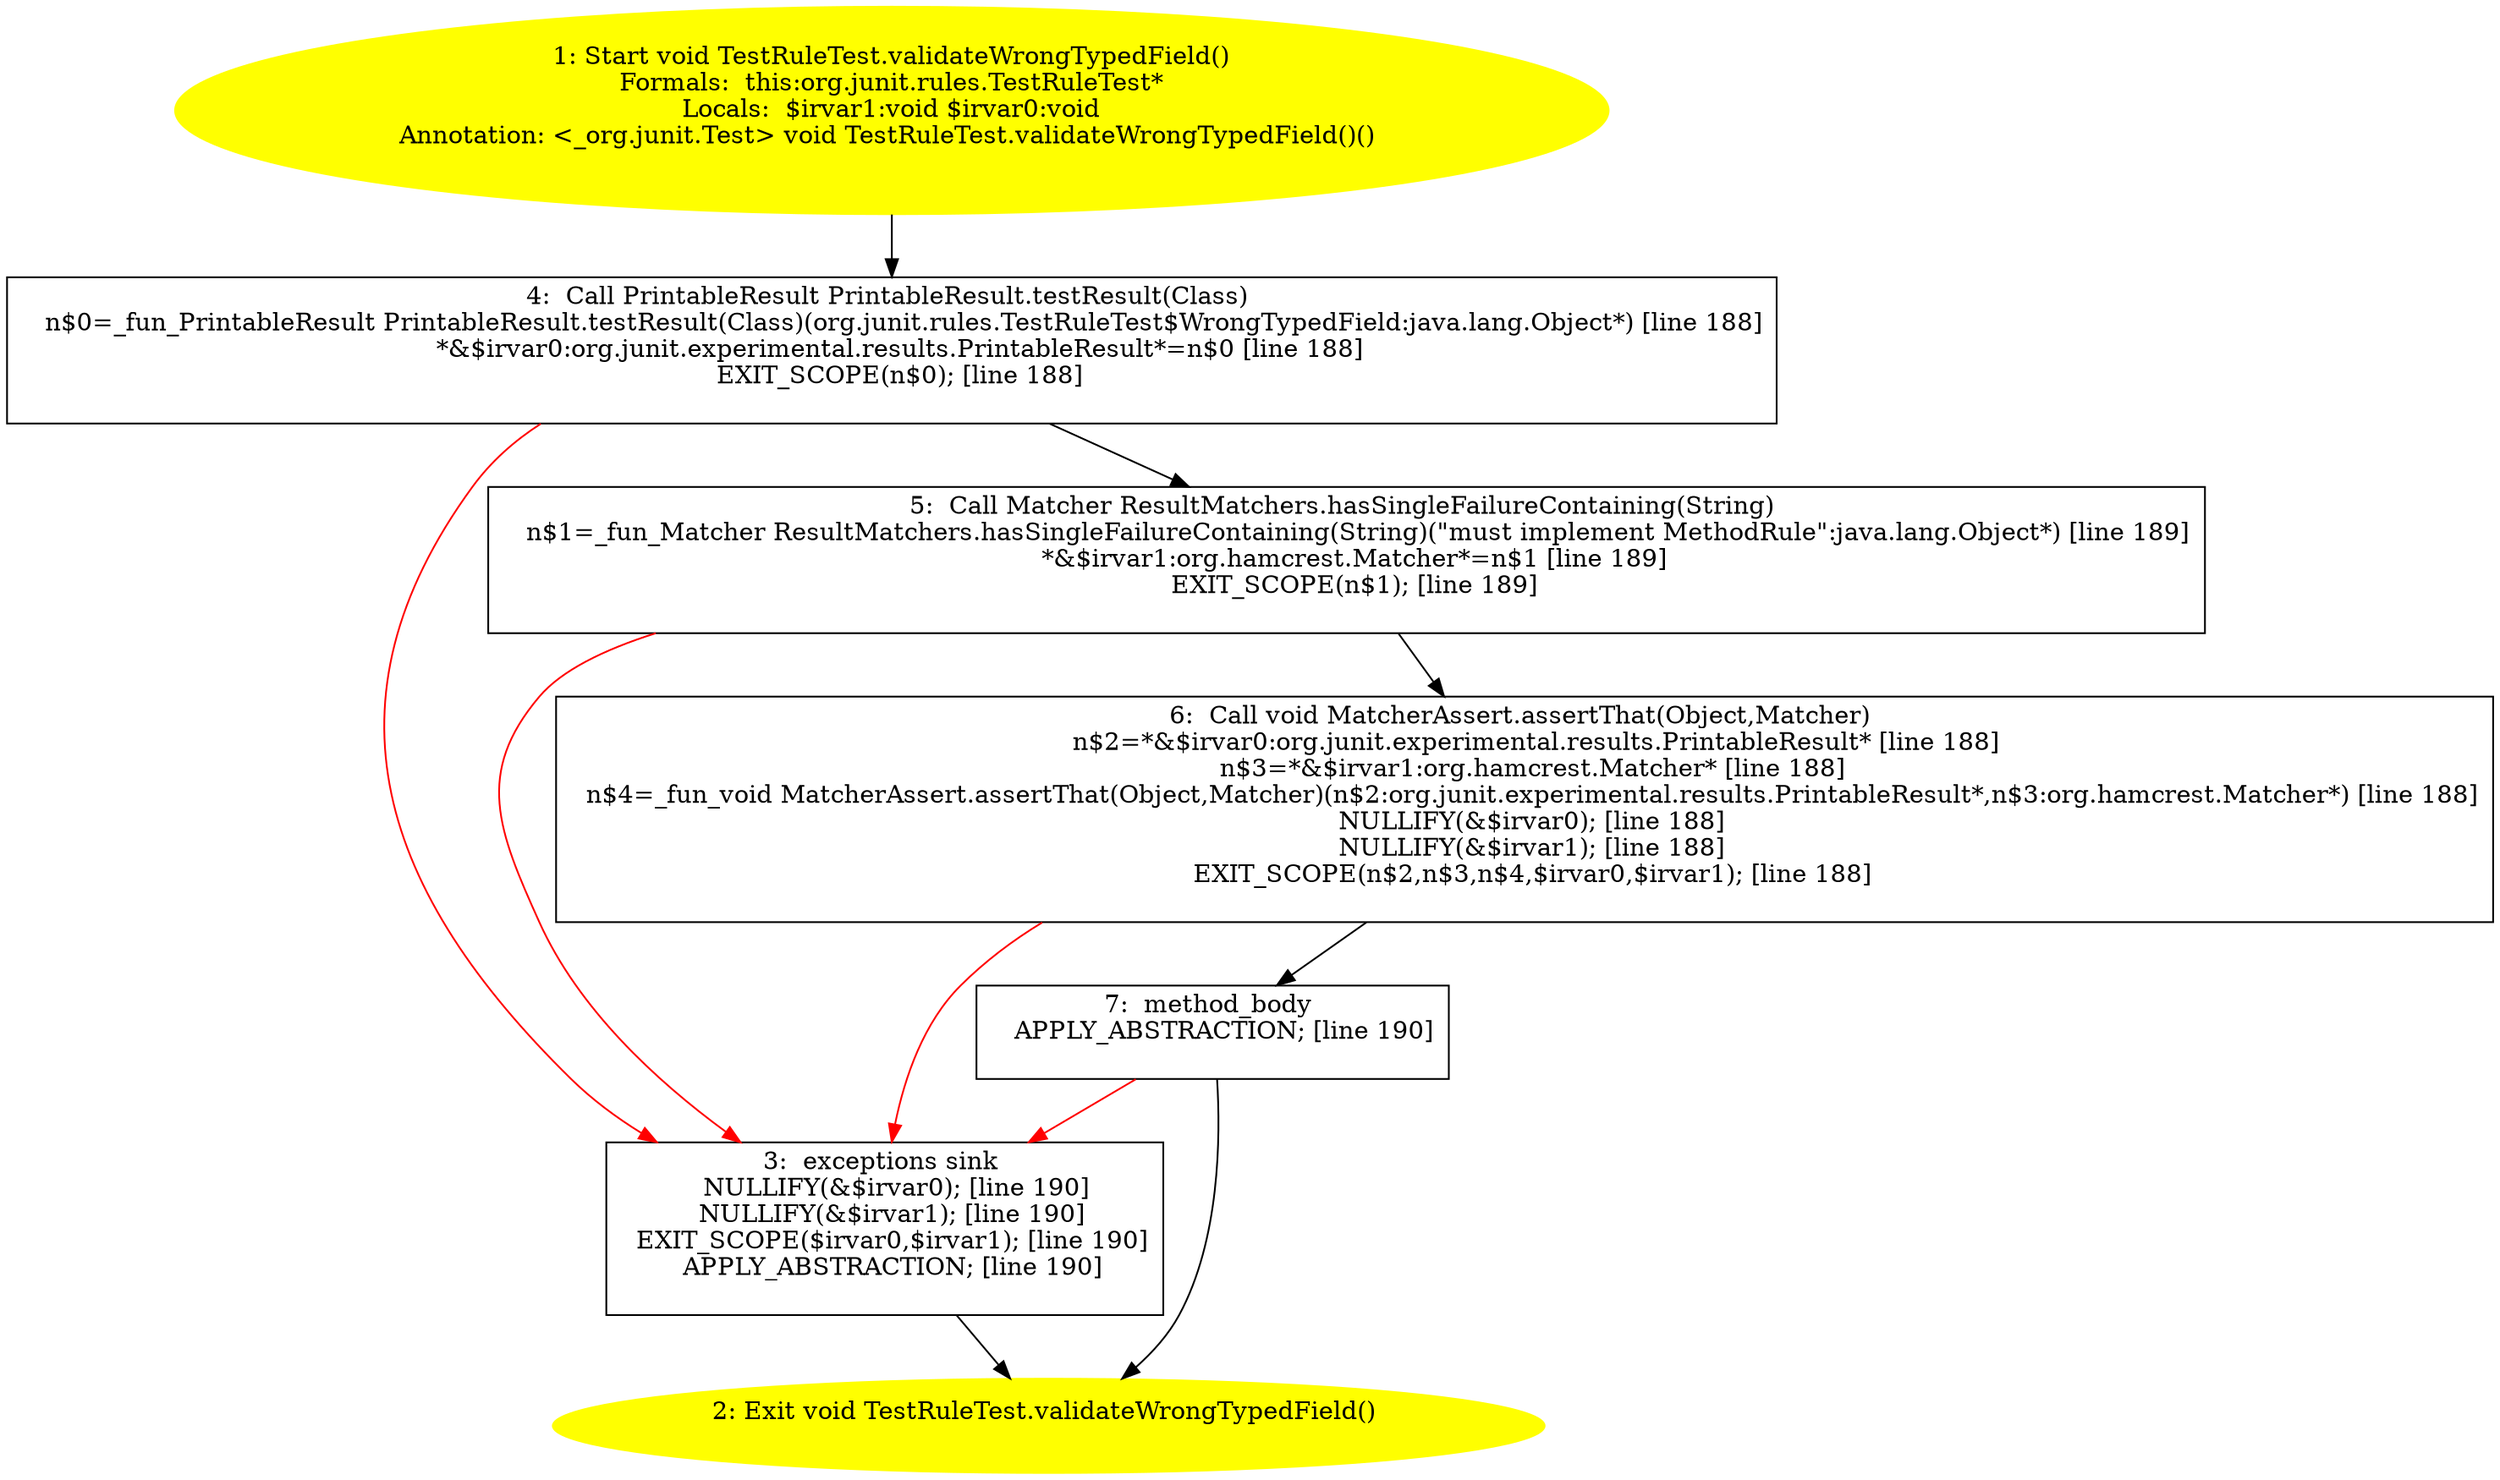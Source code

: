 /* @generated */
digraph cfg {
"org.junit.rules.TestRuleTest.validateWrongTypedField():void.0fffa6e8dfe8b03979b3be67ededd0f0_1" [label="1: Start void TestRuleTest.validateWrongTypedField()\nFormals:  this:org.junit.rules.TestRuleTest*\nLocals:  $irvar1:void $irvar0:void\nAnnotation: <_org.junit.Test> void TestRuleTest.validateWrongTypedField()() \n  " color=yellow style=filled]
	

	 "org.junit.rules.TestRuleTest.validateWrongTypedField():void.0fffa6e8dfe8b03979b3be67ededd0f0_1" -> "org.junit.rules.TestRuleTest.validateWrongTypedField():void.0fffa6e8dfe8b03979b3be67ededd0f0_4" ;
"org.junit.rules.TestRuleTest.validateWrongTypedField():void.0fffa6e8dfe8b03979b3be67ededd0f0_2" [label="2: Exit void TestRuleTest.validateWrongTypedField() \n  " color=yellow style=filled]
	

"org.junit.rules.TestRuleTest.validateWrongTypedField():void.0fffa6e8dfe8b03979b3be67ededd0f0_3" [label="3:  exceptions sink \n   NULLIFY(&$irvar0); [line 190]\n  NULLIFY(&$irvar1); [line 190]\n  EXIT_SCOPE($irvar0,$irvar1); [line 190]\n  APPLY_ABSTRACTION; [line 190]\n " shape="box"]
	

	 "org.junit.rules.TestRuleTest.validateWrongTypedField():void.0fffa6e8dfe8b03979b3be67ededd0f0_3" -> "org.junit.rules.TestRuleTest.validateWrongTypedField():void.0fffa6e8dfe8b03979b3be67ededd0f0_2" ;
"org.junit.rules.TestRuleTest.validateWrongTypedField():void.0fffa6e8dfe8b03979b3be67ededd0f0_4" [label="4:  Call PrintableResult PrintableResult.testResult(Class) \n   n$0=_fun_PrintableResult PrintableResult.testResult(Class)(org.junit.rules.TestRuleTest$WrongTypedField:java.lang.Object*) [line 188]\n  *&$irvar0:org.junit.experimental.results.PrintableResult*=n$0 [line 188]\n  EXIT_SCOPE(n$0); [line 188]\n " shape="box"]
	

	 "org.junit.rules.TestRuleTest.validateWrongTypedField():void.0fffa6e8dfe8b03979b3be67ededd0f0_4" -> "org.junit.rules.TestRuleTest.validateWrongTypedField():void.0fffa6e8dfe8b03979b3be67ededd0f0_5" ;
	 "org.junit.rules.TestRuleTest.validateWrongTypedField():void.0fffa6e8dfe8b03979b3be67ededd0f0_4" -> "org.junit.rules.TestRuleTest.validateWrongTypedField():void.0fffa6e8dfe8b03979b3be67ededd0f0_3" [color="red" ];
"org.junit.rules.TestRuleTest.validateWrongTypedField():void.0fffa6e8dfe8b03979b3be67ededd0f0_5" [label="5:  Call Matcher ResultMatchers.hasSingleFailureContaining(String) \n   n$1=_fun_Matcher ResultMatchers.hasSingleFailureContaining(String)(\"must implement MethodRule\":java.lang.Object*) [line 189]\n  *&$irvar1:org.hamcrest.Matcher*=n$1 [line 189]\n  EXIT_SCOPE(n$1); [line 189]\n " shape="box"]
	

	 "org.junit.rules.TestRuleTest.validateWrongTypedField():void.0fffa6e8dfe8b03979b3be67ededd0f0_5" -> "org.junit.rules.TestRuleTest.validateWrongTypedField():void.0fffa6e8dfe8b03979b3be67ededd0f0_6" ;
	 "org.junit.rules.TestRuleTest.validateWrongTypedField():void.0fffa6e8dfe8b03979b3be67ededd0f0_5" -> "org.junit.rules.TestRuleTest.validateWrongTypedField():void.0fffa6e8dfe8b03979b3be67ededd0f0_3" [color="red" ];
"org.junit.rules.TestRuleTest.validateWrongTypedField():void.0fffa6e8dfe8b03979b3be67ededd0f0_6" [label="6:  Call void MatcherAssert.assertThat(Object,Matcher) \n   n$2=*&$irvar0:org.junit.experimental.results.PrintableResult* [line 188]\n  n$3=*&$irvar1:org.hamcrest.Matcher* [line 188]\n  n$4=_fun_void MatcherAssert.assertThat(Object,Matcher)(n$2:org.junit.experimental.results.PrintableResult*,n$3:org.hamcrest.Matcher*) [line 188]\n  NULLIFY(&$irvar0); [line 188]\n  NULLIFY(&$irvar1); [line 188]\n  EXIT_SCOPE(n$2,n$3,n$4,$irvar0,$irvar1); [line 188]\n " shape="box"]
	

	 "org.junit.rules.TestRuleTest.validateWrongTypedField():void.0fffa6e8dfe8b03979b3be67ededd0f0_6" -> "org.junit.rules.TestRuleTest.validateWrongTypedField():void.0fffa6e8dfe8b03979b3be67ededd0f0_7" ;
	 "org.junit.rules.TestRuleTest.validateWrongTypedField():void.0fffa6e8dfe8b03979b3be67ededd0f0_6" -> "org.junit.rules.TestRuleTest.validateWrongTypedField():void.0fffa6e8dfe8b03979b3be67ededd0f0_3" [color="red" ];
"org.junit.rules.TestRuleTest.validateWrongTypedField():void.0fffa6e8dfe8b03979b3be67ededd0f0_7" [label="7:  method_body \n   APPLY_ABSTRACTION; [line 190]\n " shape="box"]
	

	 "org.junit.rules.TestRuleTest.validateWrongTypedField():void.0fffa6e8dfe8b03979b3be67ededd0f0_7" -> "org.junit.rules.TestRuleTest.validateWrongTypedField():void.0fffa6e8dfe8b03979b3be67ededd0f0_2" ;
	 "org.junit.rules.TestRuleTest.validateWrongTypedField():void.0fffa6e8dfe8b03979b3be67ededd0f0_7" -> "org.junit.rules.TestRuleTest.validateWrongTypedField():void.0fffa6e8dfe8b03979b3be67ededd0f0_3" [color="red" ];
}
